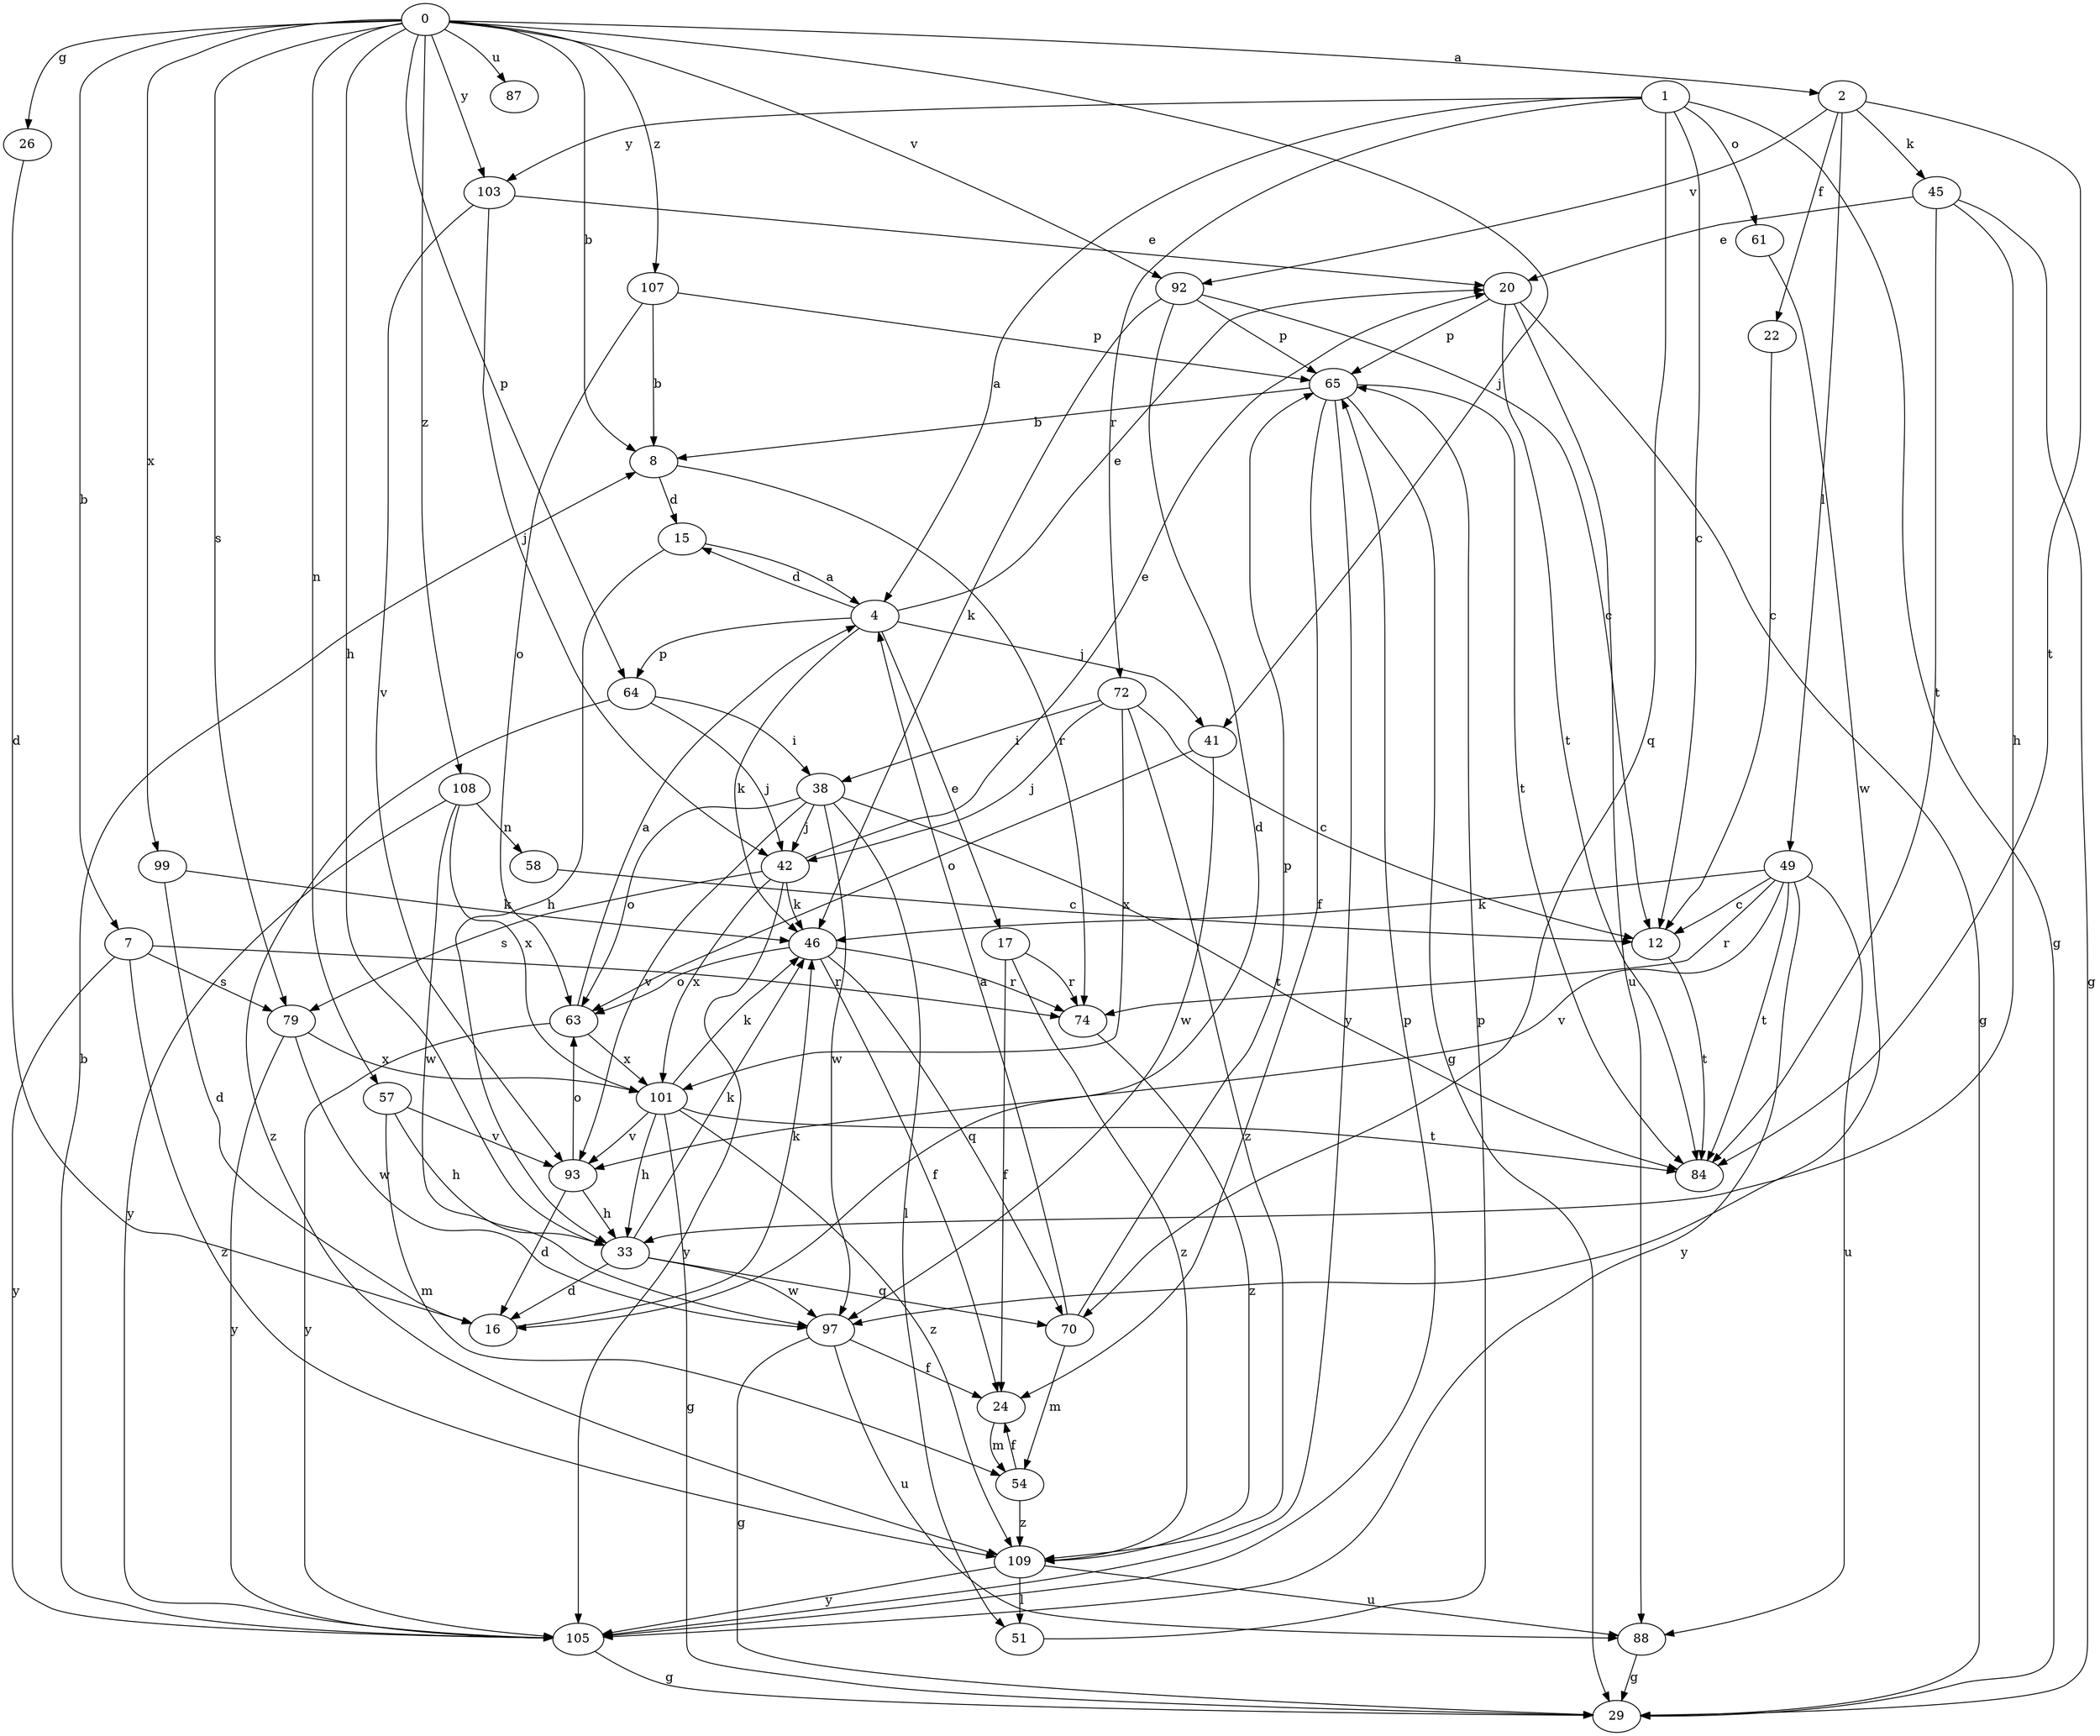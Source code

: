 strict digraph  {
0;
1;
2;
4;
7;
8;
12;
15;
16;
17;
20;
22;
24;
26;
29;
33;
38;
41;
42;
45;
46;
49;
51;
54;
57;
58;
61;
63;
64;
65;
70;
72;
74;
79;
84;
87;
88;
92;
93;
97;
99;
101;
103;
105;
107;
108;
109;
0 -> 2  [label=a];
0 -> 7  [label=b];
0 -> 8  [label=b];
0 -> 26  [label=g];
0 -> 33  [label=h];
0 -> 41  [label=j];
0 -> 57  [label=n];
0 -> 64  [label=p];
0 -> 79  [label=s];
0 -> 87  [label=u];
0 -> 92  [label=v];
0 -> 99  [label=x];
0 -> 103  [label=y];
0 -> 107  [label=z];
0 -> 108  [label=z];
1 -> 4  [label=a];
1 -> 12  [label=c];
1 -> 29  [label=g];
1 -> 61  [label=o];
1 -> 70  [label=q];
1 -> 72  [label=r];
1 -> 103  [label=y];
2 -> 22  [label=f];
2 -> 45  [label=k];
2 -> 49  [label=l];
2 -> 84  [label=t];
2 -> 92  [label=v];
4 -> 15  [label=d];
4 -> 17  [label=e];
4 -> 20  [label=e];
4 -> 41  [label=j];
4 -> 46  [label=k];
4 -> 64  [label=p];
7 -> 74  [label=r];
7 -> 79  [label=s];
7 -> 105  [label=y];
7 -> 109  [label=z];
8 -> 15  [label=d];
8 -> 74  [label=r];
12 -> 84  [label=t];
15 -> 4  [label=a];
15 -> 33  [label=h];
16 -> 46  [label=k];
17 -> 24  [label=f];
17 -> 74  [label=r];
17 -> 109  [label=z];
20 -> 29  [label=g];
20 -> 65  [label=p];
20 -> 84  [label=t];
20 -> 88  [label=u];
22 -> 12  [label=c];
24 -> 54  [label=m];
26 -> 16  [label=d];
33 -> 16  [label=d];
33 -> 46  [label=k];
33 -> 70  [label=q];
33 -> 97  [label=w];
38 -> 42  [label=j];
38 -> 51  [label=l];
38 -> 63  [label=o];
38 -> 84  [label=t];
38 -> 93  [label=v];
38 -> 97  [label=w];
41 -> 63  [label=o];
41 -> 97  [label=w];
42 -> 20  [label=e];
42 -> 46  [label=k];
42 -> 79  [label=s];
42 -> 101  [label=x];
42 -> 105  [label=y];
45 -> 20  [label=e];
45 -> 29  [label=g];
45 -> 33  [label=h];
45 -> 84  [label=t];
46 -> 24  [label=f];
46 -> 63  [label=o];
46 -> 70  [label=q];
46 -> 74  [label=r];
49 -> 12  [label=c];
49 -> 46  [label=k];
49 -> 74  [label=r];
49 -> 84  [label=t];
49 -> 88  [label=u];
49 -> 93  [label=v];
49 -> 105  [label=y];
51 -> 65  [label=p];
54 -> 24  [label=f];
54 -> 109  [label=z];
57 -> 33  [label=h];
57 -> 54  [label=m];
57 -> 93  [label=v];
58 -> 12  [label=c];
61 -> 97  [label=w];
63 -> 4  [label=a];
63 -> 101  [label=x];
63 -> 105  [label=y];
64 -> 38  [label=i];
64 -> 42  [label=j];
64 -> 109  [label=z];
65 -> 8  [label=b];
65 -> 24  [label=f];
65 -> 29  [label=g];
65 -> 84  [label=t];
65 -> 105  [label=y];
70 -> 4  [label=a];
70 -> 54  [label=m];
70 -> 65  [label=p];
72 -> 12  [label=c];
72 -> 38  [label=i];
72 -> 42  [label=j];
72 -> 101  [label=x];
72 -> 109  [label=z];
74 -> 109  [label=z];
79 -> 97  [label=w];
79 -> 101  [label=x];
79 -> 105  [label=y];
88 -> 29  [label=g];
92 -> 12  [label=c];
92 -> 16  [label=d];
92 -> 46  [label=k];
92 -> 65  [label=p];
93 -> 16  [label=d];
93 -> 33  [label=h];
93 -> 63  [label=o];
97 -> 24  [label=f];
97 -> 29  [label=g];
97 -> 88  [label=u];
99 -> 16  [label=d];
99 -> 46  [label=k];
101 -> 29  [label=g];
101 -> 33  [label=h];
101 -> 46  [label=k];
101 -> 84  [label=t];
101 -> 93  [label=v];
101 -> 109  [label=z];
103 -> 20  [label=e];
103 -> 42  [label=j];
103 -> 93  [label=v];
105 -> 8  [label=b];
105 -> 29  [label=g];
105 -> 65  [label=p];
107 -> 8  [label=b];
107 -> 63  [label=o];
107 -> 65  [label=p];
108 -> 58  [label=n];
108 -> 97  [label=w];
108 -> 101  [label=x];
108 -> 105  [label=y];
109 -> 51  [label=l];
109 -> 88  [label=u];
109 -> 105  [label=y];
}
